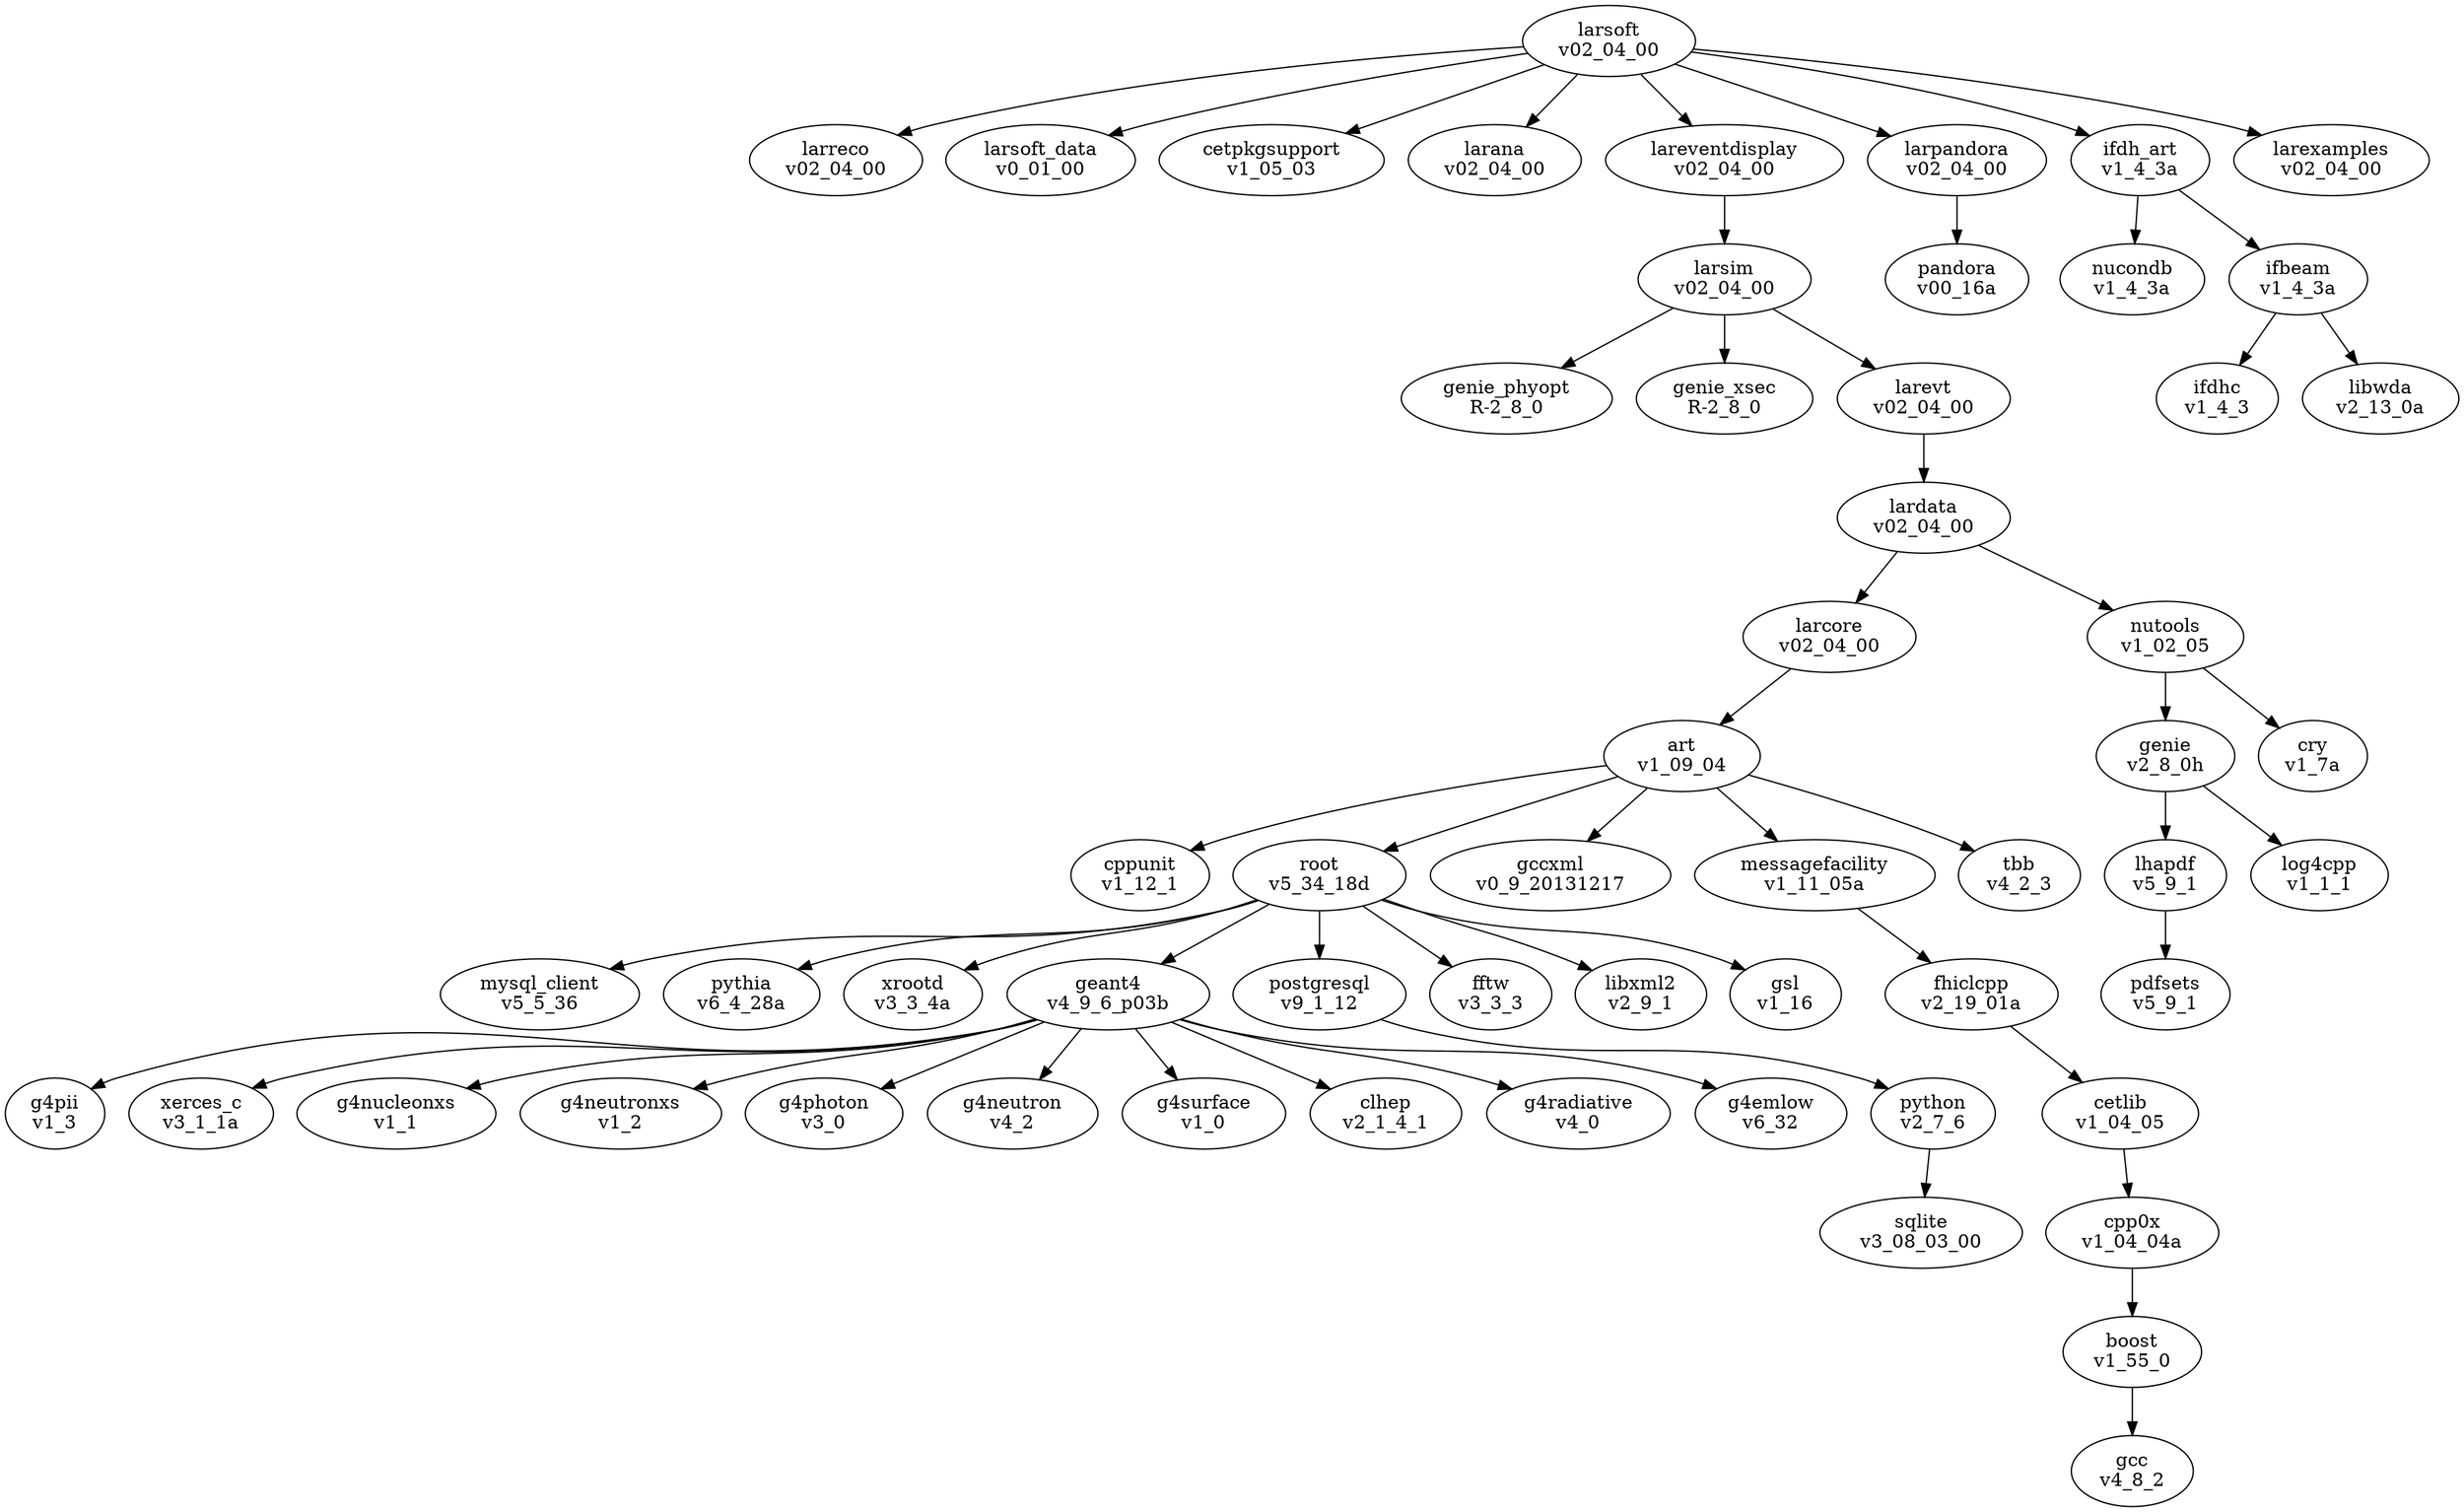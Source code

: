 digraph G {
  g4pii_v1_3 [label="g4pii\nv1_3"];
  cpp0x_v1_04_04a [label="cpp0x\nv1_04_04a"];
  boost_v1_55_0 [label="boost\nv1_55_0"];
  larcore_v02_04_00 [label="larcore\nv02_04_00"];
  genie_v2_8_0h [label="genie\nv2_8_0h"];
  cetlib_v1_04_05 [label="cetlib\nv1_04_05"];
  larreco_v02_04_00 [label="larreco\nv02_04_00"];
  fhiclcpp_v2_19_01a [label="fhiclcpp\nv2_19_01a"];
  nucondb_v1_4_3a [label="nucondb\nv1_4_3a"];
  xerces_c_v3_1_1a [label="xerces_c\nv3_1_1a"];
  genie_phyopt_R_2_8_0 [label="genie_phyopt\nR-2_8_0"];
  g4nucleonxs_v1_1 [label="g4nucleonxs\nv1_1"];
  mysql_client_v5_5_36 [label="mysql_client\nv5_5_36"];
  g4neutronxs_v1_2 [label="g4neutronxs\nv1_2"];
  lhapdf_v5_9_1 [label="lhapdf\nv5_9_1"];
  log4cpp_v1_1_1 [label="log4cpp\nv1_1_1"];
  larsoft_data_v0_01_00 [label="larsoft_data\nv0_01_00"];
  cppunit_v1_12_1 [label="cppunit\nv1_12_1"];
  cry_v1_7a [label="cry\nv1_7a"];
  pythia_v6_4_28a [label="pythia\nv6_4_28a"];
  lardata_v02_04_00 [label="lardata\nv02_04_00"];
  xrootd_v3_3_4a [label="xrootd\nv3_3_4a"];
  larsoft_v02_04_00 [label="larsoft\nv02_04_00"];
  ifdhc_v1_4_3 [label="ifdhc\nv1_4_3"];
  nutools_v1_02_05 [label="nutools\nv1_02_05"];
  root_v5_34_18d [label="root\nv5_34_18d"];
  g4photon_v3_0 [label="g4photon\nv3_0"];
  gccxml_v0_9_20131217 [label="gccxml\nv0_9_20131217"];
  gcc_v4_8_2 [label="gcc\nv4_8_2"];
  pandora_v00_16a [label="pandora\nv00_16a"];
  geant4_v4_9_6_p03b [label="geant4\nv4_9_6_p03b"];
  g4neutron_v4_2 [label="g4neutron\nv4_2"];
  genie_xsec_R_2_8_0 [label="genie_xsec\nR-2_8_0"];
  g4surface_v1_0 [label="g4surface\nv1_0"];
  ifbeam_v1_4_3a [label="ifbeam\nv1_4_3a"];
  larevt_v02_04_00 [label="larevt\nv02_04_00"];
  pdfsets_v5_9_1 [label="pdfsets\nv5_9_1"];
  python_v2_7_6 [label="python\nv2_7_6"];
  art_v1_09_04 [label="art\nv1_09_04"];
  libwda_v2_13_0a [label="libwda\nv2_13_0a"];
  clhep_v2_1_4_1 [label="clhep\nv2_1_4_1"];
  g4radiative_v4_0 [label="g4radiative\nv4_0"];
  cetpkgsupport_v1_05_03 [label="cetpkgsupport\nv1_05_03"];
  postgresql_v9_1_12 [label="postgresql\nv9_1_12"];
  fftw_v3_3_3 [label="fftw\nv3_3_3"];
  sqlite_v3_08_03_00 [label="sqlite\nv3_08_03_00"];
  larana_v02_04_00 [label="larana\nv02_04_00"];
  lareventdisplay_v02_04_00 [label="lareventdisplay\nv02_04_00"];
  libxml2_v2_9_1 [label="libxml2\nv2_9_1"];
  messagefacility_v1_11_05a [label="messagefacility\nv1_11_05a"];
  larsim_v02_04_00 [label="larsim\nv02_04_00"];
  gsl_v1_16 [label="gsl\nv1_16"];
  larpandora_v02_04_00 [label="larpandora\nv02_04_00"];
  g4emlow_v6_32 [label="g4emlow\nv6_32"];
  ifdh_art_v1_4_3a [label="ifdh_art\nv1_4_3a"];
  tbb_v4_2_3 [label="tbb\nv4_2_3"];
  larexamples_v02_04_00 [label="larexamples\nv02_04_00"];

  cpp0x_v1_04_04a -> boost_v1_55_0;
  boost_v1_55_0 -> gcc_v4_8_2;
  larcore_v02_04_00 -> art_v1_09_04;
  genie_v2_8_0h -> log4cpp_v1_1_1;
  genie_v2_8_0h -> lhapdf_v5_9_1;
  cetlib_v1_04_05 -> cpp0x_v1_04_04a;
  fhiclcpp_v2_19_01a -> cetlib_v1_04_05;
  lhapdf_v5_9_1 -> pdfsets_v5_9_1;
  lardata_v02_04_00 -> larcore_v02_04_00;
  lardata_v02_04_00 -> nutools_v1_02_05;
  larsoft_v02_04_00 -> cetpkgsupport_v1_05_03;
  larsoft_v02_04_00 -> larana_v02_04_00;
  larsoft_v02_04_00 -> lareventdisplay_v02_04_00;
  larsoft_v02_04_00 -> larsoft_data_v0_01_00;
  larsoft_v02_04_00 -> larreco_v02_04_00;
  larsoft_v02_04_00 -> ifdh_art_v1_4_3a;
  larsoft_v02_04_00 -> larpandora_v02_04_00;
  larsoft_v02_04_00 -> larexamples_v02_04_00;
  nutools_v1_02_05 -> cry_v1_7a;
  nutools_v1_02_05 -> genie_v2_8_0h;
  root_v5_34_18d -> postgresql_v9_1_12;
  root_v5_34_18d -> fftw_v3_3_3;
  root_v5_34_18d -> libxml2_v2_9_1;
  root_v5_34_18d -> geant4_v4_9_6_p03b;
  root_v5_34_18d -> mysql_client_v5_5_36;
  root_v5_34_18d -> pythia_v6_4_28a;
  root_v5_34_18d -> xrootd_v3_3_4a;
  root_v5_34_18d -> gsl_v1_16;
  geant4_v4_9_6_p03b -> g4photon_v3_0;
  geant4_v4_9_6_p03b -> g4pii_v1_3;
  geant4_v4_9_6_p03b -> g4neutronxs_v1_2;
  geant4_v4_9_6_p03b -> g4neutron_v4_2;
  geant4_v4_9_6_p03b -> xerces_c_v3_1_1a;
  geant4_v4_9_6_p03b -> g4emlow_v6_32;
  geant4_v4_9_6_p03b -> g4surface_v1_0;
  geant4_v4_9_6_p03b -> g4nucleonxs_v1_1;
  geant4_v4_9_6_p03b -> clhep_v2_1_4_1;
  geant4_v4_9_6_p03b -> g4radiative_v4_0;
  ifbeam_v1_4_3a -> ifdhc_v1_4_3;
  ifbeam_v1_4_3a -> libwda_v2_13_0a;
  larevt_v02_04_00 -> lardata_v02_04_00;
  python_v2_7_6 -> sqlite_v3_08_03_00;
  art_v1_09_04 -> gccxml_v0_9_20131217;
  art_v1_09_04 -> tbb_v4_2_3;
  art_v1_09_04 -> messagefacility_v1_11_05a;
  art_v1_09_04 -> cppunit_v1_12_1;
  art_v1_09_04 -> root_v5_34_18d;
  postgresql_v9_1_12 -> python_v2_7_6;
  lareventdisplay_v02_04_00 -> larsim_v02_04_00;
  messagefacility_v1_11_05a -> fhiclcpp_v2_19_01a;
  larsim_v02_04_00 -> genie_phyopt_R_2_8_0;
  larsim_v02_04_00 -> larevt_v02_04_00;
  larsim_v02_04_00 -> genie_xsec_R_2_8_0;
  larpandora_v02_04_00 -> pandora_v00_16a;
  ifdh_art_v1_4_3a -> nucondb_v1_4_3a;
  ifdh_art_v1_4_3a -> ifbeam_v1_4_3a;
}
